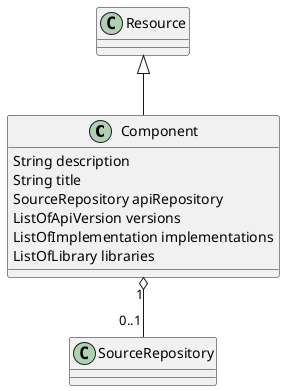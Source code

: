 @startuml


class  Component {
  String description
  String title
  SourceRepository apiRepository
  ListOfApiVersion versions
  ListOfImplementation implementations
  ListOfLibrary libraries
}
Component  "1"  o-- "0..1"   SourceRepository
Resource <|-- Component
@enduml